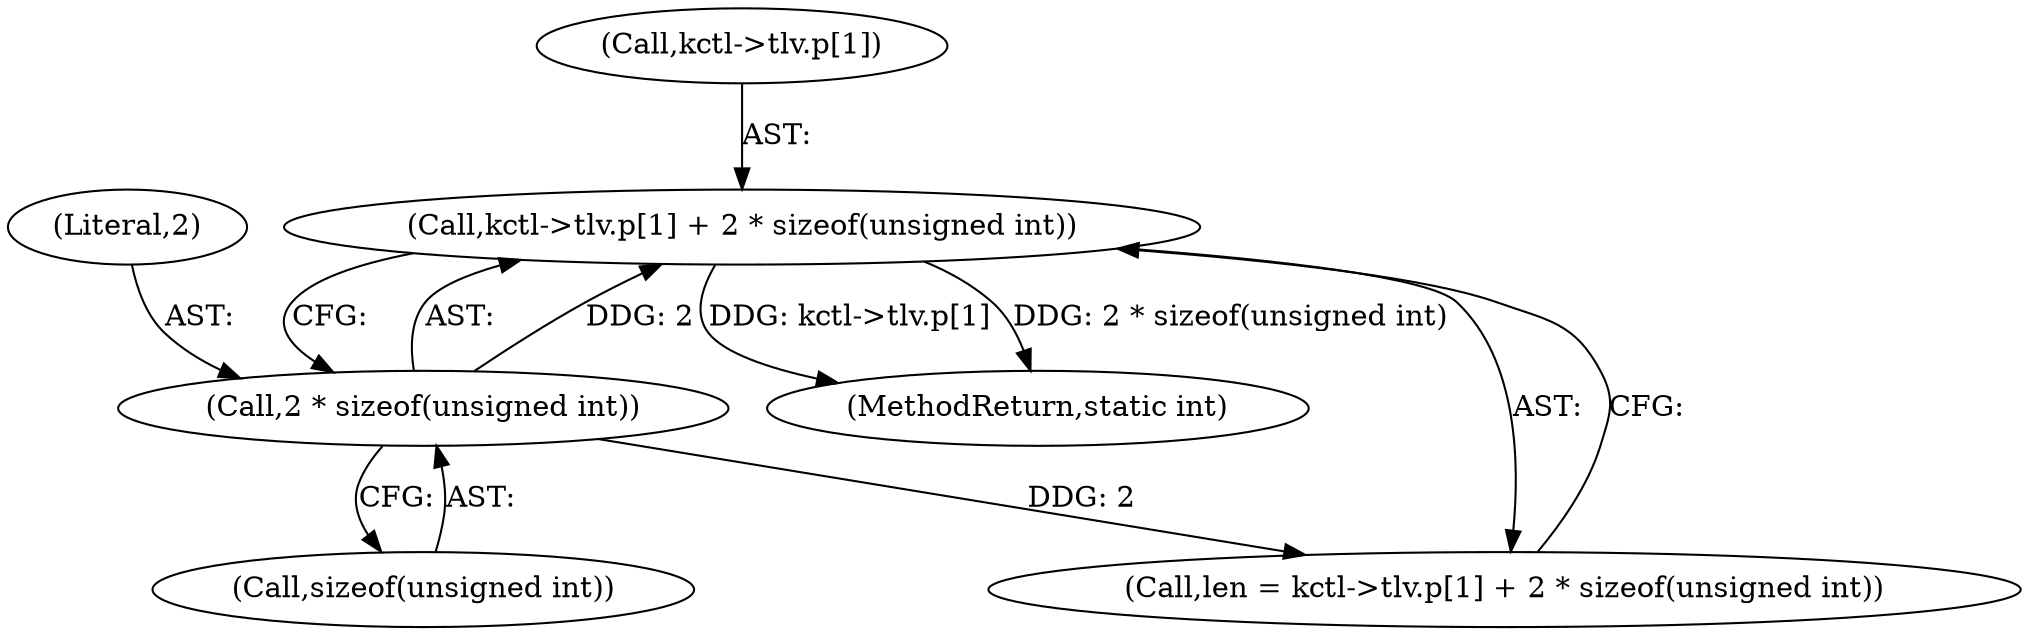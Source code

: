 digraph "0_linux_fd9f26e4eca5d08a27d12c0933fceef76ed9663d_2@API" {
"1000306" [label="(Call,kctl->tlv.p[1] + 2 * sizeof(unsigned int))"];
"1000314" [label="(Call,2 * sizeof(unsigned int))"];
"1000353" [label="(MethodReturn,static int)"];
"1000316" [label="(Call,sizeof(unsigned int))"];
"1000307" [label="(Call,kctl->tlv.p[1])"];
"1000314" [label="(Call,2 * sizeof(unsigned int))"];
"1000315" [label="(Literal,2)"];
"1000304" [label="(Call,len = kctl->tlv.p[1] + 2 * sizeof(unsigned int))"];
"1000306" [label="(Call,kctl->tlv.p[1] + 2 * sizeof(unsigned int))"];
"1000306" -> "1000304"  [label="AST: "];
"1000306" -> "1000314"  [label="CFG: "];
"1000307" -> "1000306"  [label="AST: "];
"1000314" -> "1000306"  [label="AST: "];
"1000304" -> "1000306"  [label="CFG: "];
"1000306" -> "1000353"  [label="DDG: kctl->tlv.p[1]"];
"1000306" -> "1000353"  [label="DDG: 2 * sizeof(unsigned int)"];
"1000314" -> "1000306"  [label="DDG: 2"];
"1000314" -> "1000316"  [label="CFG: "];
"1000315" -> "1000314"  [label="AST: "];
"1000316" -> "1000314"  [label="AST: "];
"1000314" -> "1000304"  [label="DDG: 2"];
}
